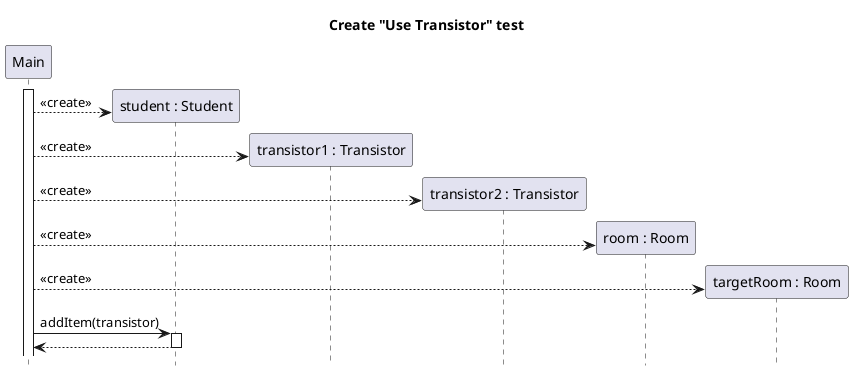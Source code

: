@startuml student-use-transistor-create
title Create "Use Transistor" test
hide footbox

participant "Main" as main
participant "student : Student" as student
participant "transistor1 : Transistor" as tr
participant "transistor2 : Transistor" as tr2
participant "room : Room" as room
participant "targetRoom : Room" as targetRoom

main++
create student
main --> student : <<create>>
create tr
main --> tr : <<create>>
create tr2
main --> tr2 : <<create>>
create room
main --> room : <<create>>
create targetRoom
main --> targetRoom : <<create>>
main -> student ++ : addItem(transistor)
return


@enduml
